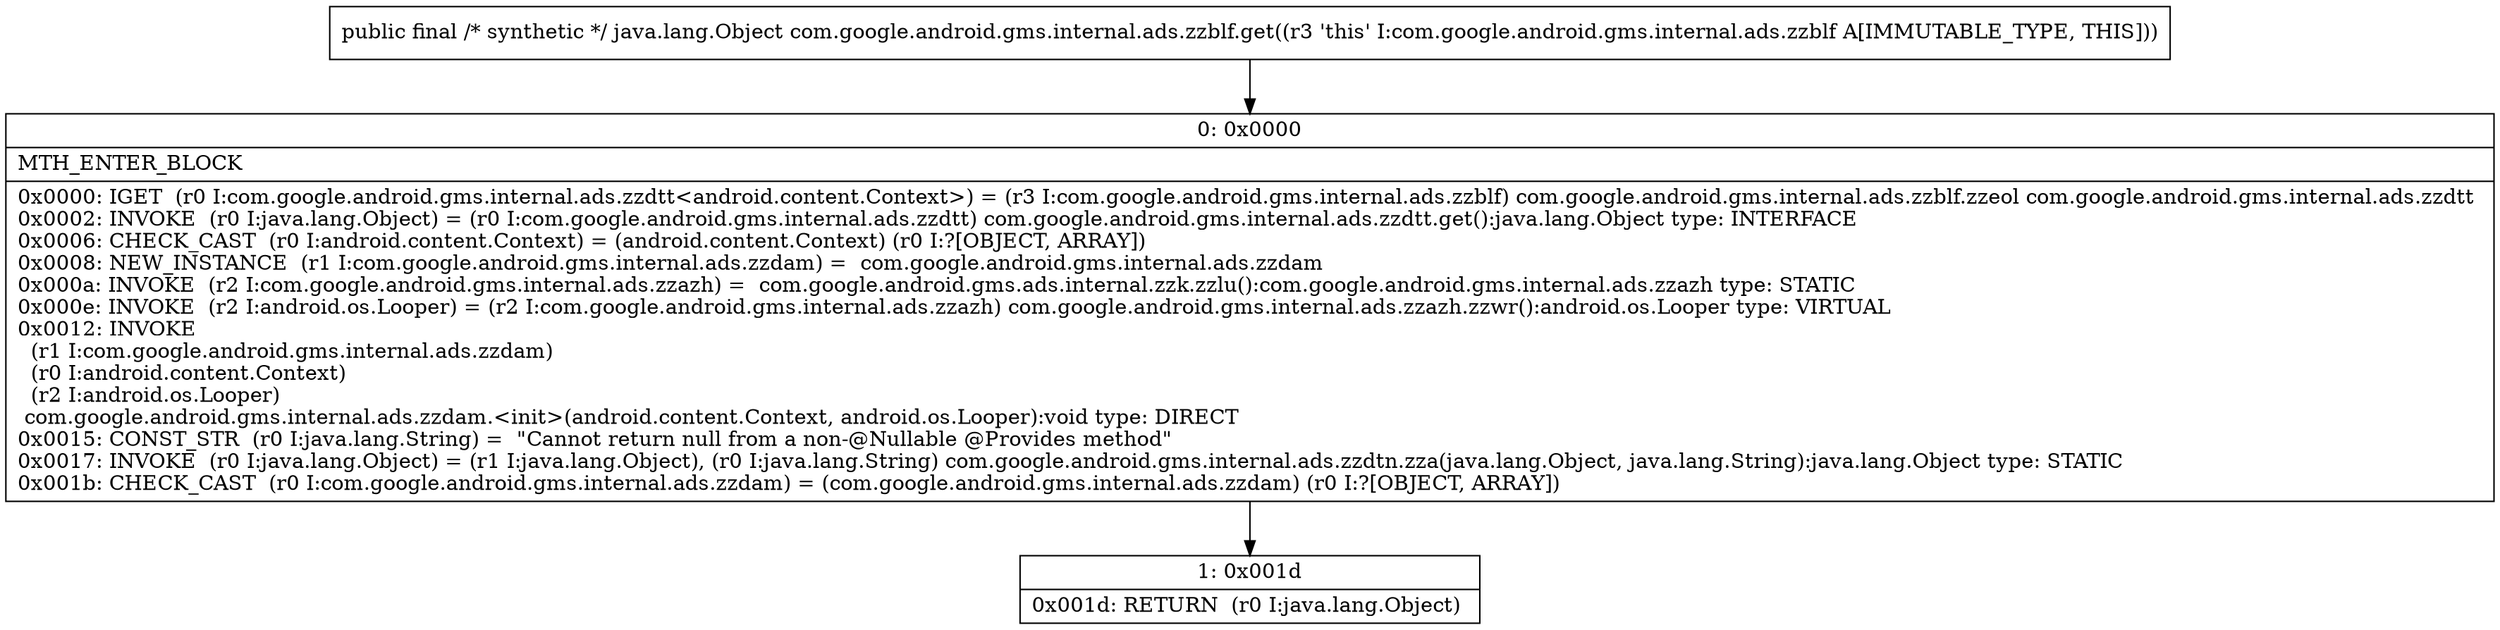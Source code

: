 digraph "CFG forcom.google.android.gms.internal.ads.zzblf.get()Ljava\/lang\/Object;" {
Node_0 [shape=record,label="{0\:\ 0x0000|MTH_ENTER_BLOCK\l|0x0000: IGET  (r0 I:com.google.android.gms.internal.ads.zzdtt\<android.content.Context\>) = (r3 I:com.google.android.gms.internal.ads.zzblf) com.google.android.gms.internal.ads.zzblf.zzeol com.google.android.gms.internal.ads.zzdtt \l0x0002: INVOKE  (r0 I:java.lang.Object) = (r0 I:com.google.android.gms.internal.ads.zzdtt) com.google.android.gms.internal.ads.zzdtt.get():java.lang.Object type: INTERFACE \l0x0006: CHECK_CAST  (r0 I:android.content.Context) = (android.content.Context) (r0 I:?[OBJECT, ARRAY]) \l0x0008: NEW_INSTANCE  (r1 I:com.google.android.gms.internal.ads.zzdam) =  com.google.android.gms.internal.ads.zzdam \l0x000a: INVOKE  (r2 I:com.google.android.gms.internal.ads.zzazh) =  com.google.android.gms.ads.internal.zzk.zzlu():com.google.android.gms.internal.ads.zzazh type: STATIC \l0x000e: INVOKE  (r2 I:android.os.Looper) = (r2 I:com.google.android.gms.internal.ads.zzazh) com.google.android.gms.internal.ads.zzazh.zzwr():android.os.Looper type: VIRTUAL \l0x0012: INVOKE  \l  (r1 I:com.google.android.gms.internal.ads.zzdam)\l  (r0 I:android.content.Context)\l  (r2 I:android.os.Looper)\l com.google.android.gms.internal.ads.zzdam.\<init\>(android.content.Context, android.os.Looper):void type: DIRECT \l0x0015: CONST_STR  (r0 I:java.lang.String) =  \"Cannot return null from a non\-@Nullable @Provides method\" \l0x0017: INVOKE  (r0 I:java.lang.Object) = (r1 I:java.lang.Object), (r0 I:java.lang.String) com.google.android.gms.internal.ads.zzdtn.zza(java.lang.Object, java.lang.String):java.lang.Object type: STATIC \l0x001b: CHECK_CAST  (r0 I:com.google.android.gms.internal.ads.zzdam) = (com.google.android.gms.internal.ads.zzdam) (r0 I:?[OBJECT, ARRAY]) \l}"];
Node_1 [shape=record,label="{1\:\ 0x001d|0x001d: RETURN  (r0 I:java.lang.Object) \l}"];
MethodNode[shape=record,label="{public final \/* synthetic *\/ java.lang.Object com.google.android.gms.internal.ads.zzblf.get((r3 'this' I:com.google.android.gms.internal.ads.zzblf A[IMMUTABLE_TYPE, THIS])) }"];
MethodNode -> Node_0;
Node_0 -> Node_1;
}

